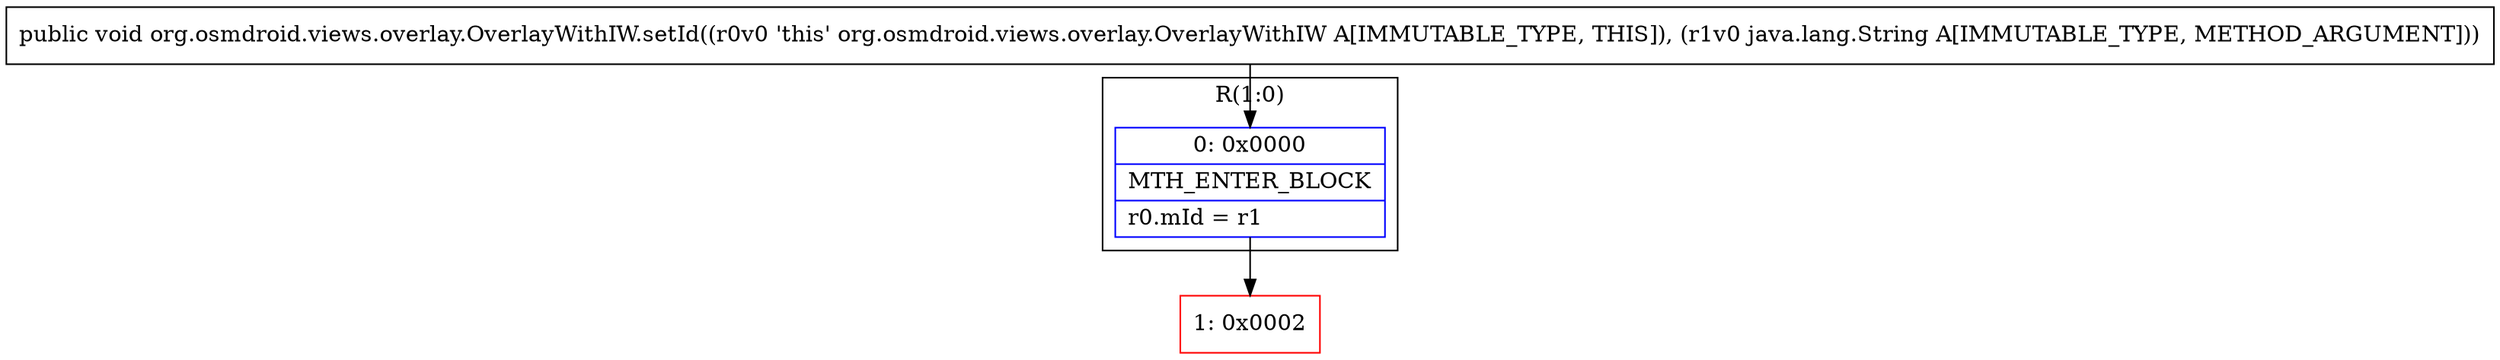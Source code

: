 digraph "CFG fororg.osmdroid.views.overlay.OverlayWithIW.setId(Ljava\/lang\/String;)V" {
subgraph cluster_Region_602695313 {
label = "R(1:0)";
node [shape=record,color=blue];
Node_0 [shape=record,label="{0\:\ 0x0000|MTH_ENTER_BLOCK\l|r0.mId = r1\l}"];
}
Node_1 [shape=record,color=red,label="{1\:\ 0x0002}"];
MethodNode[shape=record,label="{public void org.osmdroid.views.overlay.OverlayWithIW.setId((r0v0 'this' org.osmdroid.views.overlay.OverlayWithIW A[IMMUTABLE_TYPE, THIS]), (r1v0 java.lang.String A[IMMUTABLE_TYPE, METHOD_ARGUMENT])) }"];
MethodNode -> Node_0;
Node_0 -> Node_1;
}

